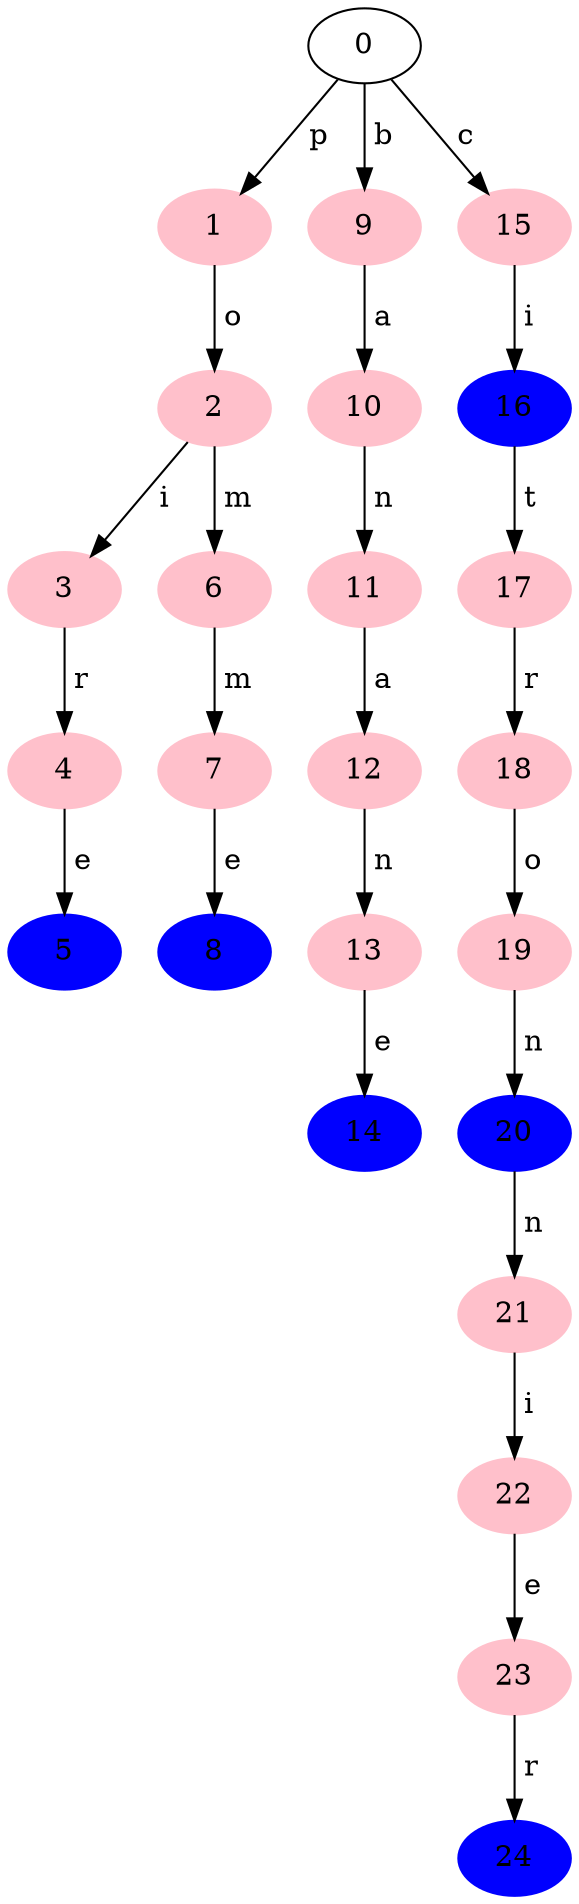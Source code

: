digraph G {
1 [style=filled,color=pink]
0 -> 1 [label=" p"];
2 [style=filled,color=pink]
1 -> 2 [label=" o"];
3 [style=filled,color=pink]
2 -> 3 [label=" i"];
4 [style=filled,color=pink]
3 -> 4 [label=" r"];
5 [style=filled,color=blue]
4 -> 5 [label=" e"];
6 [style=filled,color=pink]
2 -> 6 [label=" m"];
7 [style=filled,color=pink]
6 -> 7 [label=" m"];
8 [style=filled,color=blue]
7 -> 8 [label=" e"];
9 [style=filled,color=pink]
0 -> 9 [label=" b"];
10 [style=filled,color=pink]
9 -> 10 [label=" a"];
11 [style=filled,color=pink]
10 -> 11 [label=" n"];
12 [style=filled,color=pink]
11 -> 12 [label=" a"];
13 [style=filled,color=pink]
12 -> 13 [label=" n"];
14 [style=filled,color=blue]
13 -> 14 [label=" e"];
15 [style=filled,color=pink]
0 -> 15 [label=" c"];
16 [style=filled,color=blue]
15 -> 16 [label=" i"];
17 [style=filled,color=pink]
16 -> 17 [label=" t"];
18 [style=filled,color=pink]
17 -> 18 [label=" r"];
19 [style=filled,color=pink]
18 -> 19 [label=" o"];
20 [style=filled,color=blue]
19 -> 20 [label=" n"];
21 [style=filled,color=pink]
20 -> 21 [label=" n"];
22 [style=filled,color=pink]
21 -> 22 [label=" i"];
23 [style=filled,color=pink]
22 -> 23 [label=" e"];
24 [style=filled,color=blue]
23 -> 24 [label=" r"];
}
